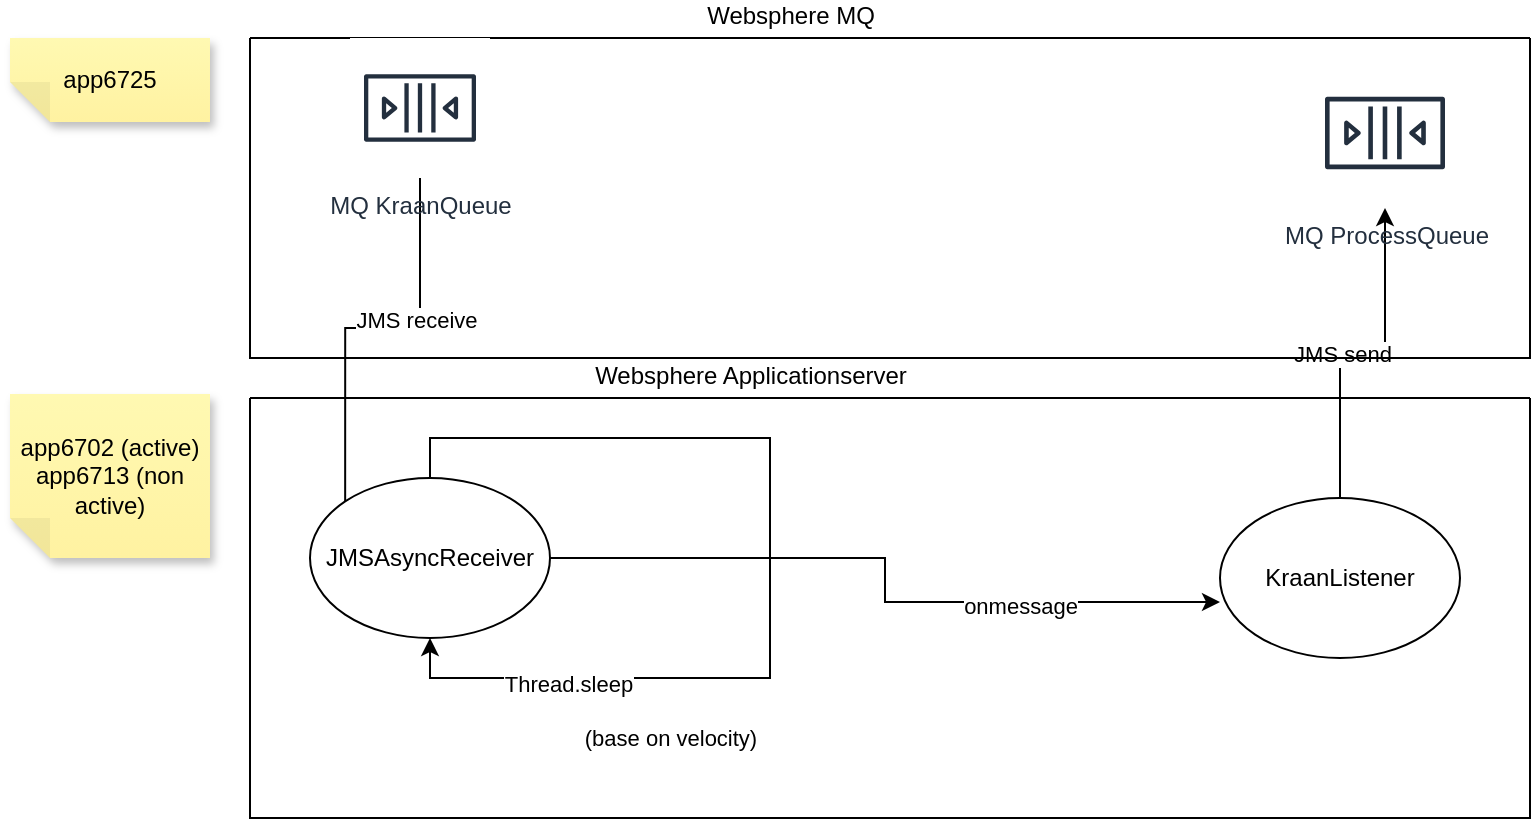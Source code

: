 <mxfile version="21.6.6" type="github">
  <diagram name="Pagina-1" id="5yQQ3NLz3W_VijVYytez">
    <mxGraphModel dx="1434" dy="878" grid="1" gridSize="10" guides="1" tooltips="1" connect="1" arrows="1" fold="1" page="1" pageScale="1" pageWidth="827" pageHeight="1169" math="0" shadow="0">
      <root>
        <mxCell id="0" />
        <mxCell id="1" parent="0" />
        <mxCell id="7rA2PCVyj5S06RM3kOD1-5" style="edgeStyle=orthogonalEdgeStyle;rounded=0;orthogonalLoop=1;jettySize=auto;html=1;entryX=0;entryY=1;entryDx=0;entryDy=0;" edge="1" parent="1" source="7rA2PCVyj5S06RM3kOD1-1" target="7rA2PCVyj5S06RM3kOD1-3">
          <mxGeometry relative="1" as="geometry" />
        </mxCell>
        <mxCell id="7rA2PCVyj5S06RM3kOD1-8" value="JMS receive" style="edgeLabel;html=1;align=center;verticalAlign=middle;resizable=0;points=[];" vertex="1" connectable="0" parent="7rA2PCVyj5S06RM3kOD1-5">
          <mxGeometry x="-0.397" y="-4" relative="1" as="geometry">
            <mxPoint as="offset" />
          </mxGeometry>
        </mxCell>
        <mxCell id="7rA2PCVyj5S06RM3kOD1-6" style="edgeStyle=orthogonalEdgeStyle;rounded=0;orthogonalLoop=1;jettySize=auto;html=1;entryX=0;entryY=0.65;entryDx=0;entryDy=0;entryPerimeter=0;" edge="1" parent="1" source="7rA2PCVyj5S06RM3kOD1-3" target="7rA2PCVyj5S06RM3kOD1-4">
          <mxGeometry relative="1" as="geometry" />
        </mxCell>
        <mxCell id="7rA2PCVyj5S06RM3kOD1-9" value="onmessage" style="edgeLabel;html=1;align=center;verticalAlign=middle;resizable=0;points=[];" vertex="1" connectable="0" parent="7rA2PCVyj5S06RM3kOD1-6">
          <mxGeometry x="0.439" y="-2" relative="1" as="geometry">
            <mxPoint as="offset" />
          </mxGeometry>
        </mxCell>
        <mxCell id="7rA2PCVyj5S06RM3kOD1-3" value="JMSAsyncReceiver" style="ellipse;whiteSpace=wrap;html=1;" vertex="1" parent="1">
          <mxGeometry x="190" y="470" width="120" height="80" as="geometry" />
        </mxCell>
        <mxCell id="7rA2PCVyj5S06RM3kOD1-7" style="edgeStyle=orthogonalEdgeStyle;rounded=0;orthogonalLoop=1;jettySize=auto;html=1;" edge="1" parent="1" source="7rA2PCVyj5S06RM3kOD1-4" target="7rA2PCVyj5S06RM3kOD1-2">
          <mxGeometry relative="1" as="geometry" />
        </mxCell>
        <mxCell id="7rA2PCVyj5S06RM3kOD1-12" value="JMS send" style="edgeLabel;html=1;align=center;verticalAlign=middle;resizable=0;points=[];" vertex="1" connectable="0" parent="7rA2PCVyj5S06RM3kOD1-7">
          <mxGeometry x="-0.14" y="-1" relative="1" as="geometry">
            <mxPoint as="offset" />
          </mxGeometry>
        </mxCell>
        <mxCell id="7rA2PCVyj5S06RM3kOD1-13" style="edgeStyle=orthogonalEdgeStyle;rounded=0;orthogonalLoop=1;jettySize=auto;html=1;entryX=0.5;entryY=1;entryDx=0;entryDy=0;" edge="1" parent="1" source="7rA2PCVyj5S06RM3kOD1-3" target="7rA2PCVyj5S06RM3kOD1-3">
          <mxGeometry relative="1" as="geometry">
            <Array as="points">
              <mxPoint x="250" y="450" />
              <mxPoint x="420" y="450" />
              <mxPoint x="420" y="570" />
              <mxPoint x="250" y="570" />
            </Array>
          </mxGeometry>
        </mxCell>
        <mxCell id="7rA2PCVyj5S06RM3kOD1-14" value="Thread.sleep" style="edgeLabel;html=1;align=center;verticalAlign=middle;resizable=0;points=[];" vertex="1" connectable="0" parent="7rA2PCVyj5S06RM3kOD1-13">
          <mxGeometry x="0.644" y="3" relative="1" as="geometry">
            <mxPoint as="offset" />
          </mxGeometry>
        </mxCell>
        <mxCell id="7rA2PCVyj5S06RM3kOD1-26" value="(base on velocity)" style="edgeLabel;html=1;align=center;verticalAlign=middle;resizable=0;points=[];" vertex="1" connectable="0" parent="7rA2PCVyj5S06RM3kOD1-13">
          <mxGeometry x="0.425" y="6" relative="1" as="geometry">
            <mxPoint x="-4" y="24" as="offset" />
          </mxGeometry>
        </mxCell>
        <mxCell id="7rA2PCVyj5S06RM3kOD1-15" value="" style="swimlane;startSize=0;" vertex="1" parent="1">
          <mxGeometry x="160" y="430" width="640" height="210" as="geometry" />
        </mxCell>
        <mxCell id="7rA2PCVyj5S06RM3kOD1-4" value="KraanListener" style="ellipse;whiteSpace=wrap;html=1;" vertex="1" parent="7rA2PCVyj5S06RM3kOD1-15">
          <mxGeometry x="485" y="50" width="120" height="80" as="geometry" />
        </mxCell>
        <mxCell id="7rA2PCVyj5S06RM3kOD1-19" value="" style="swimlane;startSize=0;labelPosition=center;verticalLabelPosition=top;align=center;verticalAlign=bottom;" vertex="1" parent="1">
          <mxGeometry x="160" y="250" width="640" height="160" as="geometry" />
        </mxCell>
        <mxCell id="7rA2PCVyj5S06RM3kOD1-2" value="MQ ProcessQueue" style="sketch=0;outlineConnect=0;fontColor=#232F3E;gradientColor=none;strokeColor=#232F3E;fillColor=#ffffff;dashed=0;verticalLabelPosition=bottom;verticalAlign=top;align=center;html=1;fontSize=12;fontStyle=0;aspect=fixed;shape=mxgraph.aws4.resourceIcon;resIcon=mxgraph.aws4.queue;" vertex="1" parent="7rA2PCVyj5S06RM3kOD1-19">
          <mxGeometry x="530" y="10" width="75" height="75" as="geometry" />
        </mxCell>
        <mxCell id="7rA2PCVyj5S06RM3kOD1-1" value="MQ KraanQueue" style="sketch=0;outlineConnect=0;fontColor=#232F3E;gradientColor=none;strokeColor=#232F3E;fillColor=#ffffff;dashed=0;verticalLabelPosition=bottom;verticalAlign=top;align=center;html=1;fontSize=12;fontStyle=0;aspect=fixed;shape=mxgraph.aws4.resourceIcon;resIcon=mxgraph.aws4.queue;" vertex="1" parent="7rA2PCVyj5S06RM3kOD1-19">
          <mxGeometry x="50" width="70" height="70" as="geometry" />
        </mxCell>
        <mxCell id="7rA2PCVyj5S06RM3kOD1-22" value="Websphere MQ" style="text;html=1;align=center;verticalAlign=bottom;resizable=0;points=[];autosize=1;strokeColor=none;fillColor=none;labelPosition=center;verticalLabelPosition=top;" vertex="1" parent="1">
          <mxGeometry x="375" y="248" width="110" height="30" as="geometry" />
        </mxCell>
        <mxCell id="7rA2PCVyj5S06RM3kOD1-23" value="Websphere Applicationserver&lt;br&gt;" style="text;html=1;align=center;verticalAlign=bottom;resizable=0;points=[];autosize=1;strokeColor=none;fillColor=none;labelPosition=center;verticalLabelPosition=top;" vertex="1" parent="1">
          <mxGeometry x="320" y="428" width="180" height="30" as="geometry" />
        </mxCell>
        <mxCell id="7rA2PCVyj5S06RM3kOD1-24" value="app6725" style="shape=note;whiteSpace=wrap;html=1;backgroundOutline=1;fontColor=#000000;darkOpacity=0.05;fillColor=#FFF9B2;strokeColor=none;fillStyle=solid;direction=west;gradientDirection=north;gradientColor=#FFF2A1;shadow=1;size=20;pointerEvents=1;" vertex="1" parent="1">
          <mxGeometry x="40" y="250" width="100" height="42" as="geometry" />
        </mxCell>
        <mxCell id="7rA2PCVyj5S06RM3kOD1-25" value="app6702 (active) app6713 (non active)" style="shape=note;whiteSpace=wrap;html=1;backgroundOutline=1;fontColor=#000000;darkOpacity=0.05;fillColor=#FFF9B2;strokeColor=none;fillStyle=solid;direction=west;gradientDirection=north;gradientColor=#FFF2A1;shadow=1;size=20;pointerEvents=1;" vertex="1" parent="1">
          <mxGeometry x="40" y="428" width="100" height="82" as="geometry" />
        </mxCell>
      </root>
    </mxGraphModel>
  </diagram>
</mxfile>
